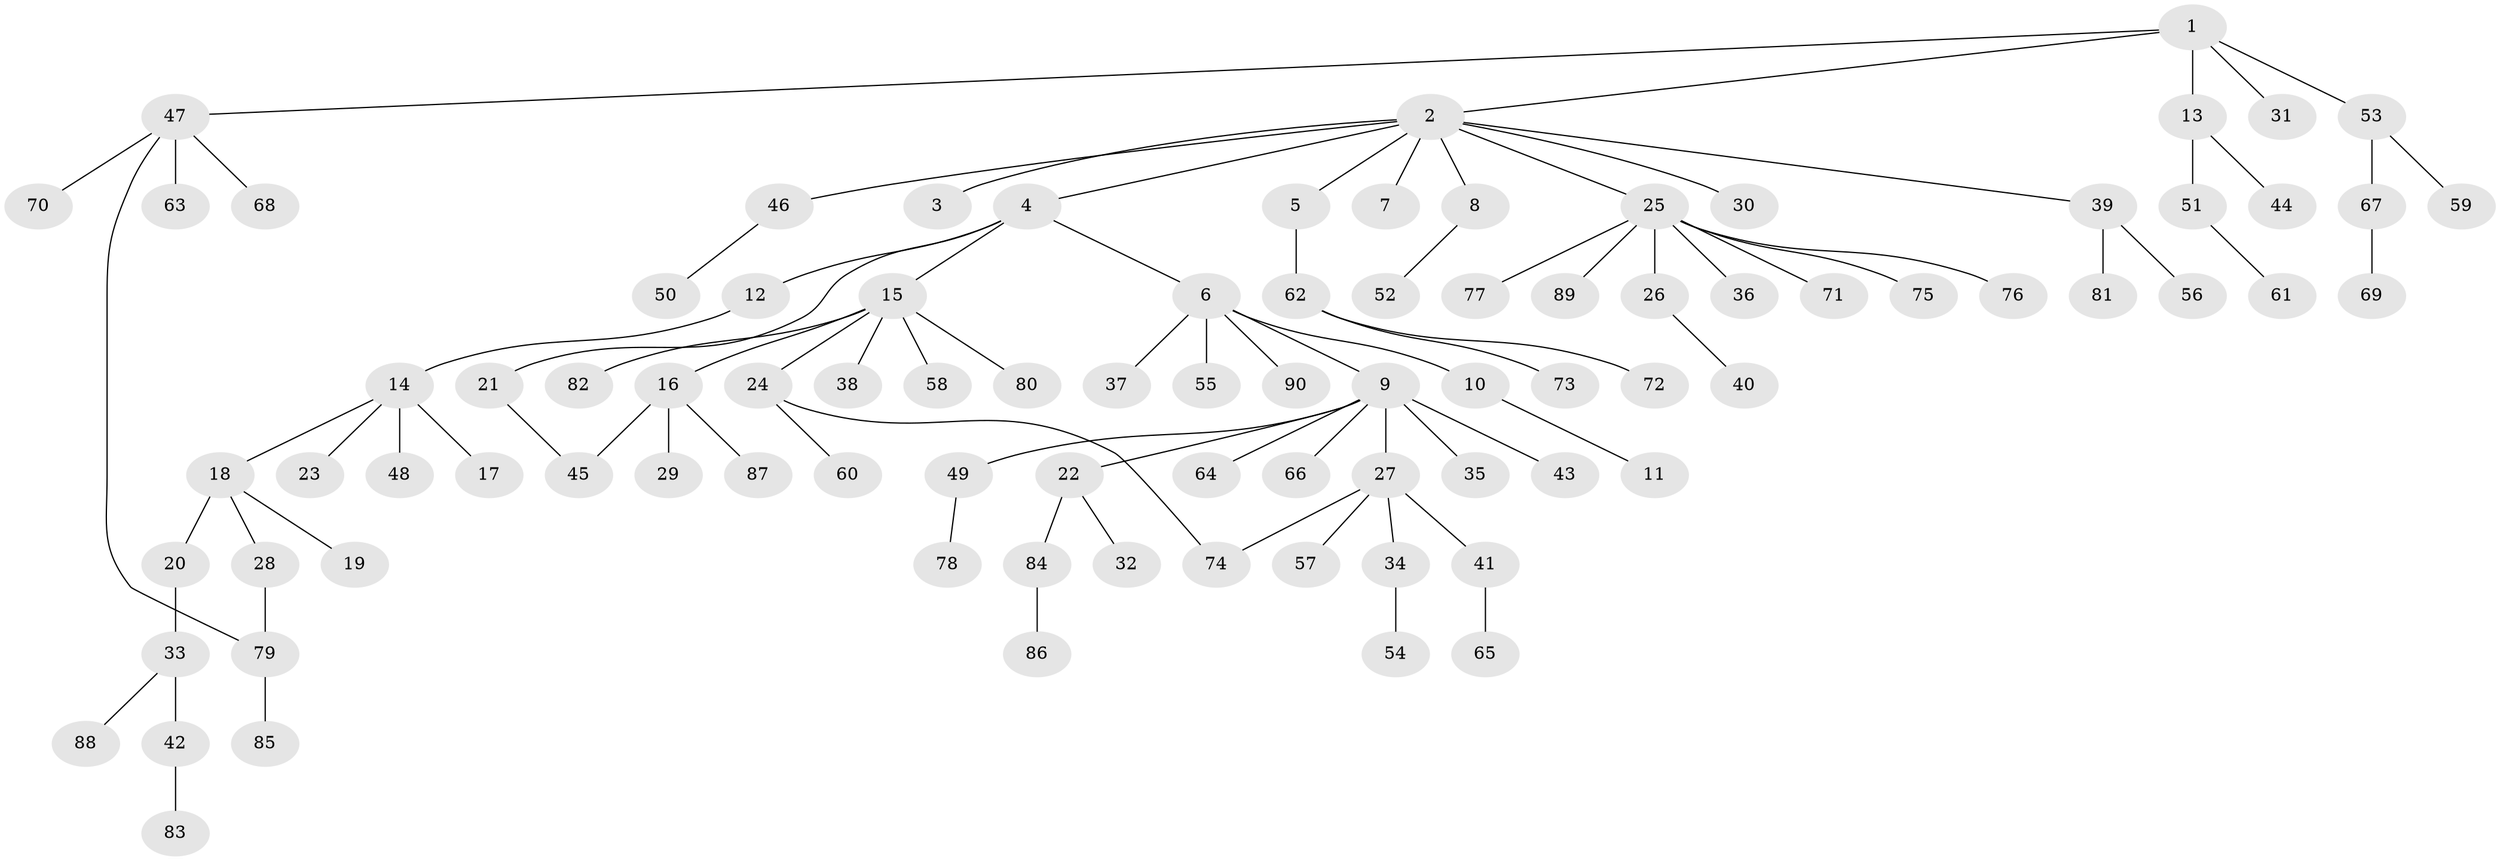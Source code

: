 // Generated by graph-tools (version 1.1) at 2025/01/03/09/25 03:01:56]
// undirected, 90 vertices, 92 edges
graph export_dot {
graph [start="1"]
  node [color=gray90,style=filled];
  1;
  2;
  3;
  4;
  5;
  6;
  7;
  8;
  9;
  10;
  11;
  12;
  13;
  14;
  15;
  16;
  17;
  18;
  19;
  20;
  21;
  22;
  23;
  24;
  25;
  26;
  27;
  28;
  29;
  30;
  31;
  32;
  33;
  34;
  35;
  36;
  37;
  38;
  39;
  40;
  41;
  42;
  43;
  44;
  45;
  46;
  47;
  48;
  49;
  50;
  51;
  52;
  53;
  54;
  55;
  56;
  57;
  58;
  59;
  60;
  61;
  62;
  63;
  64;
  65;
  66;
  67;
  68;
  69;
  70;
  71;
  72;
  73;
  74;
  75;
  76;
  77;
  78;
  79;
  80;
  81;
  82;
  83;
  84;
  85;
  86;
  87;
  88;
  89;
  90;
  1 -- 2;
  1 -- 13;
  1 -- 31;
  1 -- 47;
  1 -- 53;
  2 -- 3;
  2 -- 4;
  2 -- 5;
  2 -- 7;
  2 -- 8;
  2 -- 25;
  2 -- 30;
  2 -- 39;
  2 -- 46;
  4 -- 6;
  4 -- 12;
  4 -- 15;
  4 -- 21;
  5 -- 62;
  6 -- 9;
  6 -- 10;
  6 -- 37;
  6 -- 55;
  6 -- 90;
  8 -- 52;
  9 -- 22;
  9 -- 27;
  9 -- 35;
  9 -- 43;
  9 -- 49;
  9 -- 64;
  9 -- 66;
  10 -- 11;
  12 -- 14;
  13 -- 44;
  13 -- 51;
  14 -- 17;
  14 -- 18;
  14 -- 23;
  14 -- 48;
  15 -- 16;
  15 -- 24;
  15 -- 38;
  15 -- 58;
  15 -- 80;
  15 -- 82;
  16 -- 29;
  16 -- 45;
  16 -- 87;
  18 -- 19;
  18 -- 20;
  18 -- 28;
  20 -- 33;
  21 -- 45;
  22 -- 32;
  22 -- 84;
  24 -- 60;
  24 -- 74;
  25 -- 26;
  25 -- 36;
  25 -- 71;
  25 -- 75;
  25 -- 76;
  25 -- 77;
  25 -- 89;
  26 -- 40;
  27 -- 34;
  27 -- 41;
  27 -- 57;
  27 -- 74;
  28 -- 79;
  33 -- 42;
  33 -- 88;
  34 -- 54;
  39 -- 56;
  39 -- 81;
  41 -- 65;
  42 -- 83;
  46 -- 50;
  47 -- 63;
  47 -- 68;
  47 -- 70;
  47 -- 79;
  49 -- 78;
  51 -- 61;
  53 -- 59;
  53 -- 67;
  62 -- 72;
  62 -- 73;
  67 -- 69;
  79 -- 85;
  84 -- 86;
}
